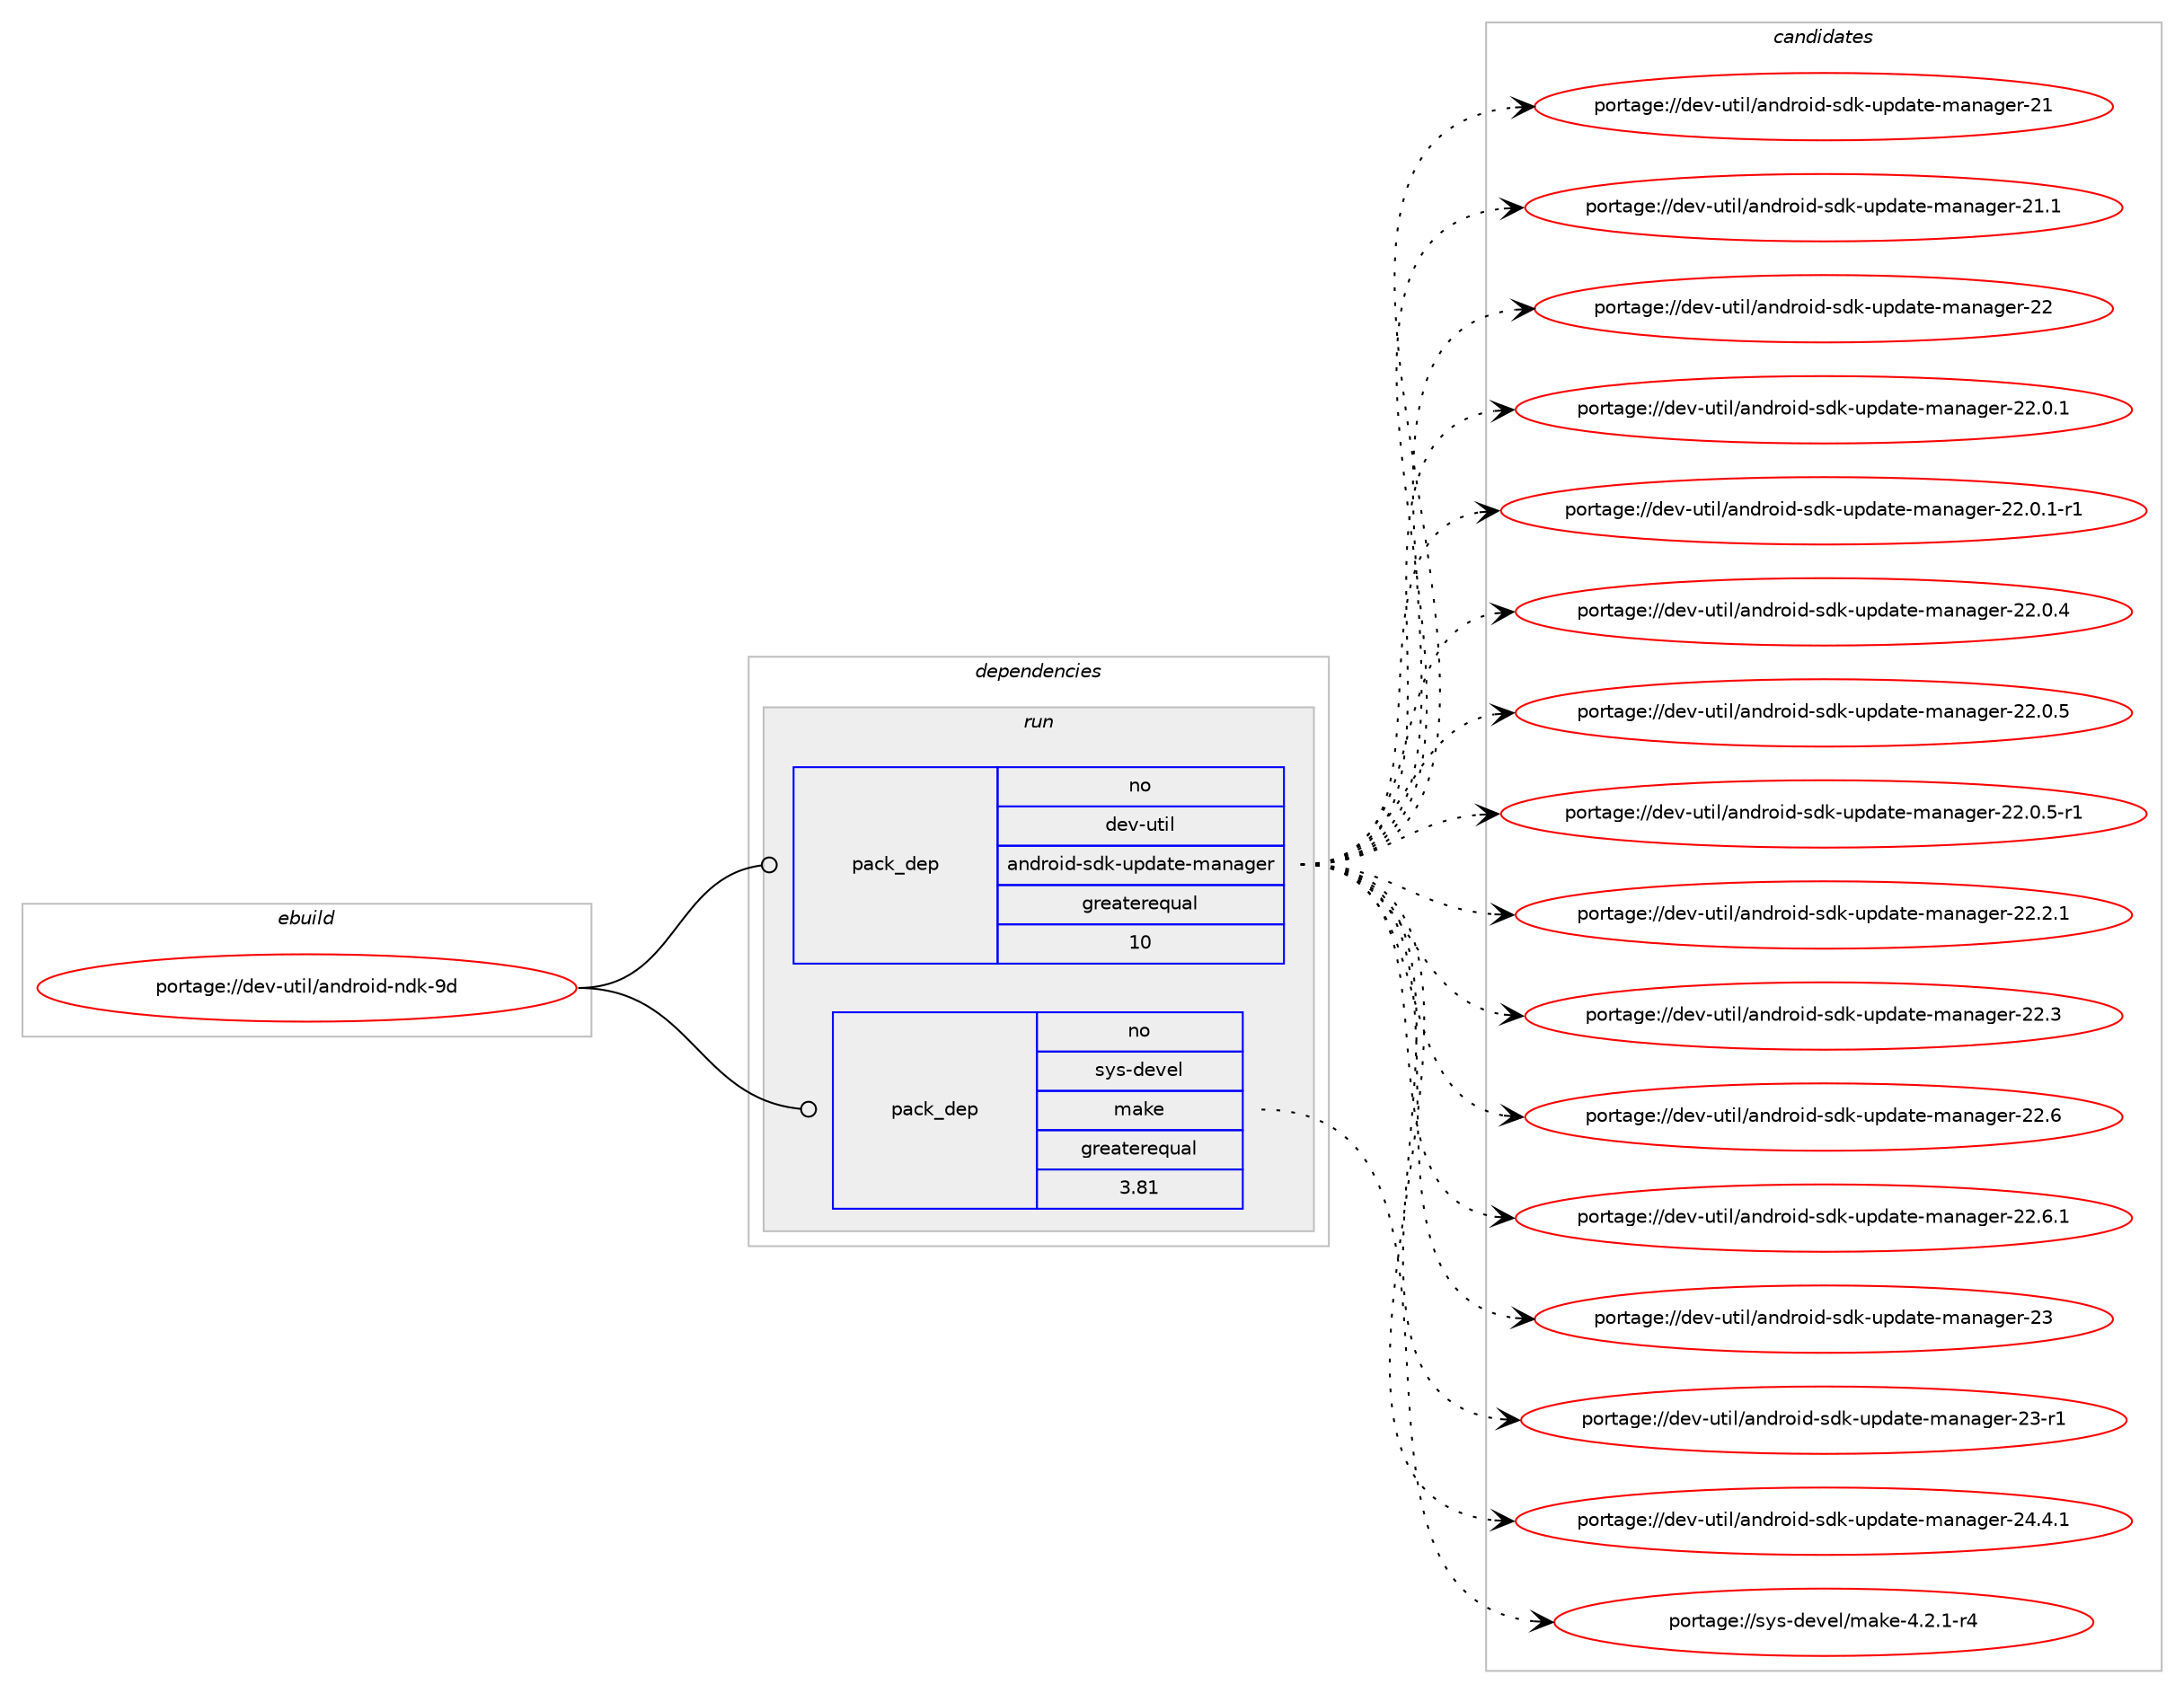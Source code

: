 digraph prolog {

# *************
# Graph options
# *************

newrank=true;
concentrate=true;
compound=true;
graph [rankdir=LR,fontname=Helvetica,fontsize=10,ranksep=1.5];#, ranksep=2.5, nodesep=0.2];
edge  [arrowhead=vee];
node  [fontname=Helvetica,fontsize=10];

# **********
# The ebuild
# **********

subgraph cluster_leftcol {
color=gray;
rank=same;
label=<<i>ebuild</i>>;
id [label="portage://dev-util/android-ndk-9d", color=red, width=4, href="../dev-util/android-ndk-9d.svg"];
}

# ****************
# The dependencies
# ****************

subgraph cluster_midcol {
color=gray;
label=<<i>dependencies</i>>;
subgraph cluster_compile {
fillcolor="#eeeeee";
style=filled;
label=<<i>compile</i>>;
}
subgraph cluster_compileandrun {
fillcolor="#eeeeee";
style=filled;
label=<<i>compile and run</i>>;
}
subgraph cluster_run {
fillcolor="#eeeeee";
style=filled;
label=<<i>run</i>>;
subgraph pack184509 {
dependency258382 [label=<<TABLE BORDER="0" CELLBORDER="1" CELLSPACING="0" CELLPADDING="4" WIDTH="220"><TR><TD ROWSPAN="6" CELLPADDING="30">pack_dep</TD></TR><TR><TD WIDTH="110">no</TD></TR><TR><TD>dev-util</TD></TR><TR><TD>android-sdk-update-manager</TD></TR><TR><TD>greaterequal</TD></TR><TR><TD>10</TD></TR></TABLE>>, shape=none, color=blue];
}
id:e -> dependency258382:w [weight=20,style="solid",arrowhead="odot"];
subgraph pack184510 {
dependency258383 [label=<<TABLE BORDER="0" CELLBORDER="1" CELLSPACING="0" CELLPADDING="4" WIDTH="220"><TR><TD ROWSPAN="6" CELLPADDING="30">pack_dep</TD></TR><TR><TD WIDTH="110">no</TD></TR><TR><TD>sys-devel</TD></TR><TR><TD>make</TD></TR><TR><TD>greaterequal</TD></TR><TR><TD>3.81</TD></TR></TABLE>>, shape=none, color=blue];
}
id:e -> dependency258383:w [weight=20,style="solid",arrowhead="odot"];
}
}

# **************
# The candidates
# **************

subgraph cluster_choices {
rank=same;
color=gray;
label=<<i>candidates</i>>;

subgraph choice184509 {
color=black;
nodesep=1;
choiceportage100101118451171161051084797110100114111105100451151001074511711210097116101451099711097103101114455049 [label="portage://dev-util/android-sdk-update-manager-21", color=red, width=4,href="../dev-util/android-sdk-update-manager-21.svg"];
choiceportage1001011184511711610510847971101001141111051004511510010745117112100971161014510997110971031011144550494649 [label="portage://dev-util/android-sdk-update-manager-21.1", color=red, width=4,href="../dev-util/android-sdk-update-manager-21.1.svg"];
choiceportage100101118451171161051084797110100114111105100451151001074511711210097116101451099711097103101114455050 [label="portage://dev-util/android-sdk-update-manager-22", color=red, width=4,href="../dev-util/android-sdk-update-manager-22.svg"];
choiceportage10010111845117116105108479711010011411110510045115100107451171121009711610145109971109710310111445505046484649 [label="portage://dev-util/android-sdk-update-manager-22.0.1", color=red, width=4,href="../dev-util/android-sdk-update-manager-22.0.1.svg"];
choiceportage100101118451171161051084797110100114111105100451151001074511711210097116101451099711097103101114455050464846494511449 [label="portage://dev-util/android-sdk-update-manager-22.0.1-r1", color=red, width=4,href="../dev-util/android-sdk-update-manager-22.0.1-r1.svg"];
choiceportage10010111845117116105108479711010011411110510045115100107451171121009711610145109971109710310111445505046484652 [label="portage://dev-util/android-sdk-update-manager-22.0.4", color=red, width=4,href="../dev-util/android-sdk-update-manager-22.0.4.svg"];
choiceportage10010111845117116105108479711010011411110510045115100107451171121009711610145109971109710310111445505046484653 [label="portage://dev-util/android-sdk-update-manager-22.0.5", color=red, width=4,href="../dev-util/android-sdk-update-manager-22.0.5.svg"];
choiceportage100101118451171161051084797110100114111105100451151001074511711210097116101451099711097103101114455050464846534511449 [label="portage://dev-util/android-sdk-update-manager-22.0.5-r1", color=red, width=4,href="../dev-util/android-sdk-update-manager-22.0.5-r1.svg"];
choiceportage10010111845117116105108479711010011411110510045115100107451171121009711610145109971109710310111445505046504649 [label="portage://dev-util/android-sdk-update-manager-22.2.1", color=red, width=4,href="../dev-util/android-sdk-update-manager-22.2.1.svg"];
choiceportage1001011184511711610510847971101001141111051004511510010745117112100971161014510997110971031011144550504651 [label="portage://dev-util/android-sdk-update-manager-22.3", color=red, width=4,href="../dev-util/android-sdk-update-manager-22.3.svg"];
choiceportage1001011184511711610510847971101001141111051004511510010745117112100971161014510997110971031011144550504654 [label="portage://dev-util/android-sdk-update-manager-22.6", color=red, width=4,href="../dev-util/android-sdk-update-manager-22.6.svg"];
choiceportage10010111845117116105108479711010011411110510045115100107451171121009711610145109971109710310111445505046544649 [label="portage://dev-util/android-sdk-update-manager-22.6.1", color=red, width=4,href="../dev-util/android-sdk-update-manager-22.6.1.svg"];
choiceportage100101118451171161051084797110100114111105100451151001074511711210097116101451099711097103101114455051 [label="portage://dev-util/android-sdk-update-manager-23", color=red, width=4,href="../dev-util/android-sdk-update-manager-23.svg"];
choiceportage1001011184511711610510847971101001141111051004511510010745117112100971161014510997110971031011144550514511449 [label="portage://dev-util/android-sdk-update-manager-23-r1", color=red, width=4,href="../dev-util/android-sdk-update-manager-23-r1.svg"];
choiceportage10010111845117116105108479711010011411110510045115100107451171121009711610145109971109710310111445505246524649 [label="portage://dev-util/android-sdk-update-manager-24.4.1", color=red, width=4,href="../dev-util/android-sdk-update-manager-24.4.1.svg"];
dependency258382:e -> choiceportage100101118451171161051084797110100114111105100451151001074511711210097116101451099711097103101114455049:w [style=dotted,weight="100"];
dependency258382:e -> choiceportage1001011184511711610510847971101001141111051004511510010745117112100971161014510997110971031011144550494649:w [style=dotted,weight="100"];
dependency258382:e -> choiceportage100101118451171161051084797110100114111105100451151001074511711210097116101451099711097103101114455050:w [style=dotted,weight="100"];
dependency258382:e -> choiceportage10010111845117116105108479711010011411110510045115100107451171121009711610145109971109710310111445505046484649:w [style=dotted,weight="100"];
dependency258382:e -> choiceportage100101118451171161051084797110100114111105100451151001074511711210097116101451099711097103101114455050464846494511449:w [style=dotted,weight="100"];
dependency258382:e -> choiceportage10010111845117116105108479711010011411110510045115100107451171121009711610145109971109710310111445505046484652:w [style=dotted,weight="100"];
dependency258382:e -> choiceportage10010111845117116105108479711010011411110510045115100107451171121009711610145109971109710310111445505046484653:w [style=dotted,weight="100"];
dependency258382:e -> choiceportage100101118451171161051084797110100114111105100451151001074511711210097116101451099711097103101114455050464846534511449:w [style=dotted,weight="100"];
dependency258382:e -> choiceportage10010111845117116105108479711010011411110510045115100107451171121009711610145109971109710310111445505046504649:w [style=dotted,weight="100"];
dependency258382:e -> choiceportage1001011184511711610510847971101001141111051004511510010745117112100971161014510997110971031011144550504651:w [style=dotted,weight="100"];
dependency258382:e -> choiceportage1001011184511711610510847971101001141111051004511510010745117112100971161014510997110971031011144550504654:w [style=dotted,weight="100"];
dependency258382:e -> choiceportage10010111845117116105108479711010011411110510045115100107451171121009711610145109971109710310111445505046544649:w [style=dotted,weight="100"];
dependency258382:e -> choiceportage100101118451171161051084797110100114111105100451151001074511711210097116101451099711097103101114455051:w [style=dotted,weight="100"];
dependency258382:e -> choiceportage1001011184511711610510847971101001141111051004511510010745117112100971161014510997110971031011144550514511449:w [style=dotted,weight="100"];
dependency258382:e -> choiceportage10010111845117116105108479711010011411110510045115100107451171121009711610145109971109710310111445505246524649:w [style=dotted,weight="100"];
}
subgraph choice184510 {
color=black;
nodesep=1;
choiceportage1151211154510010111810110847109971071014552465046494511452 [label="portage://sys-devel/make-4.2.1-r4", color=red, width=4,href="../sys-devel/make-4.2.1-r4.svg"];
dependency258383:e -> choiceportage1151211154510010111810110847109971071014552465046494511452:w [style=dotted,weight="100"];
}
}

}
